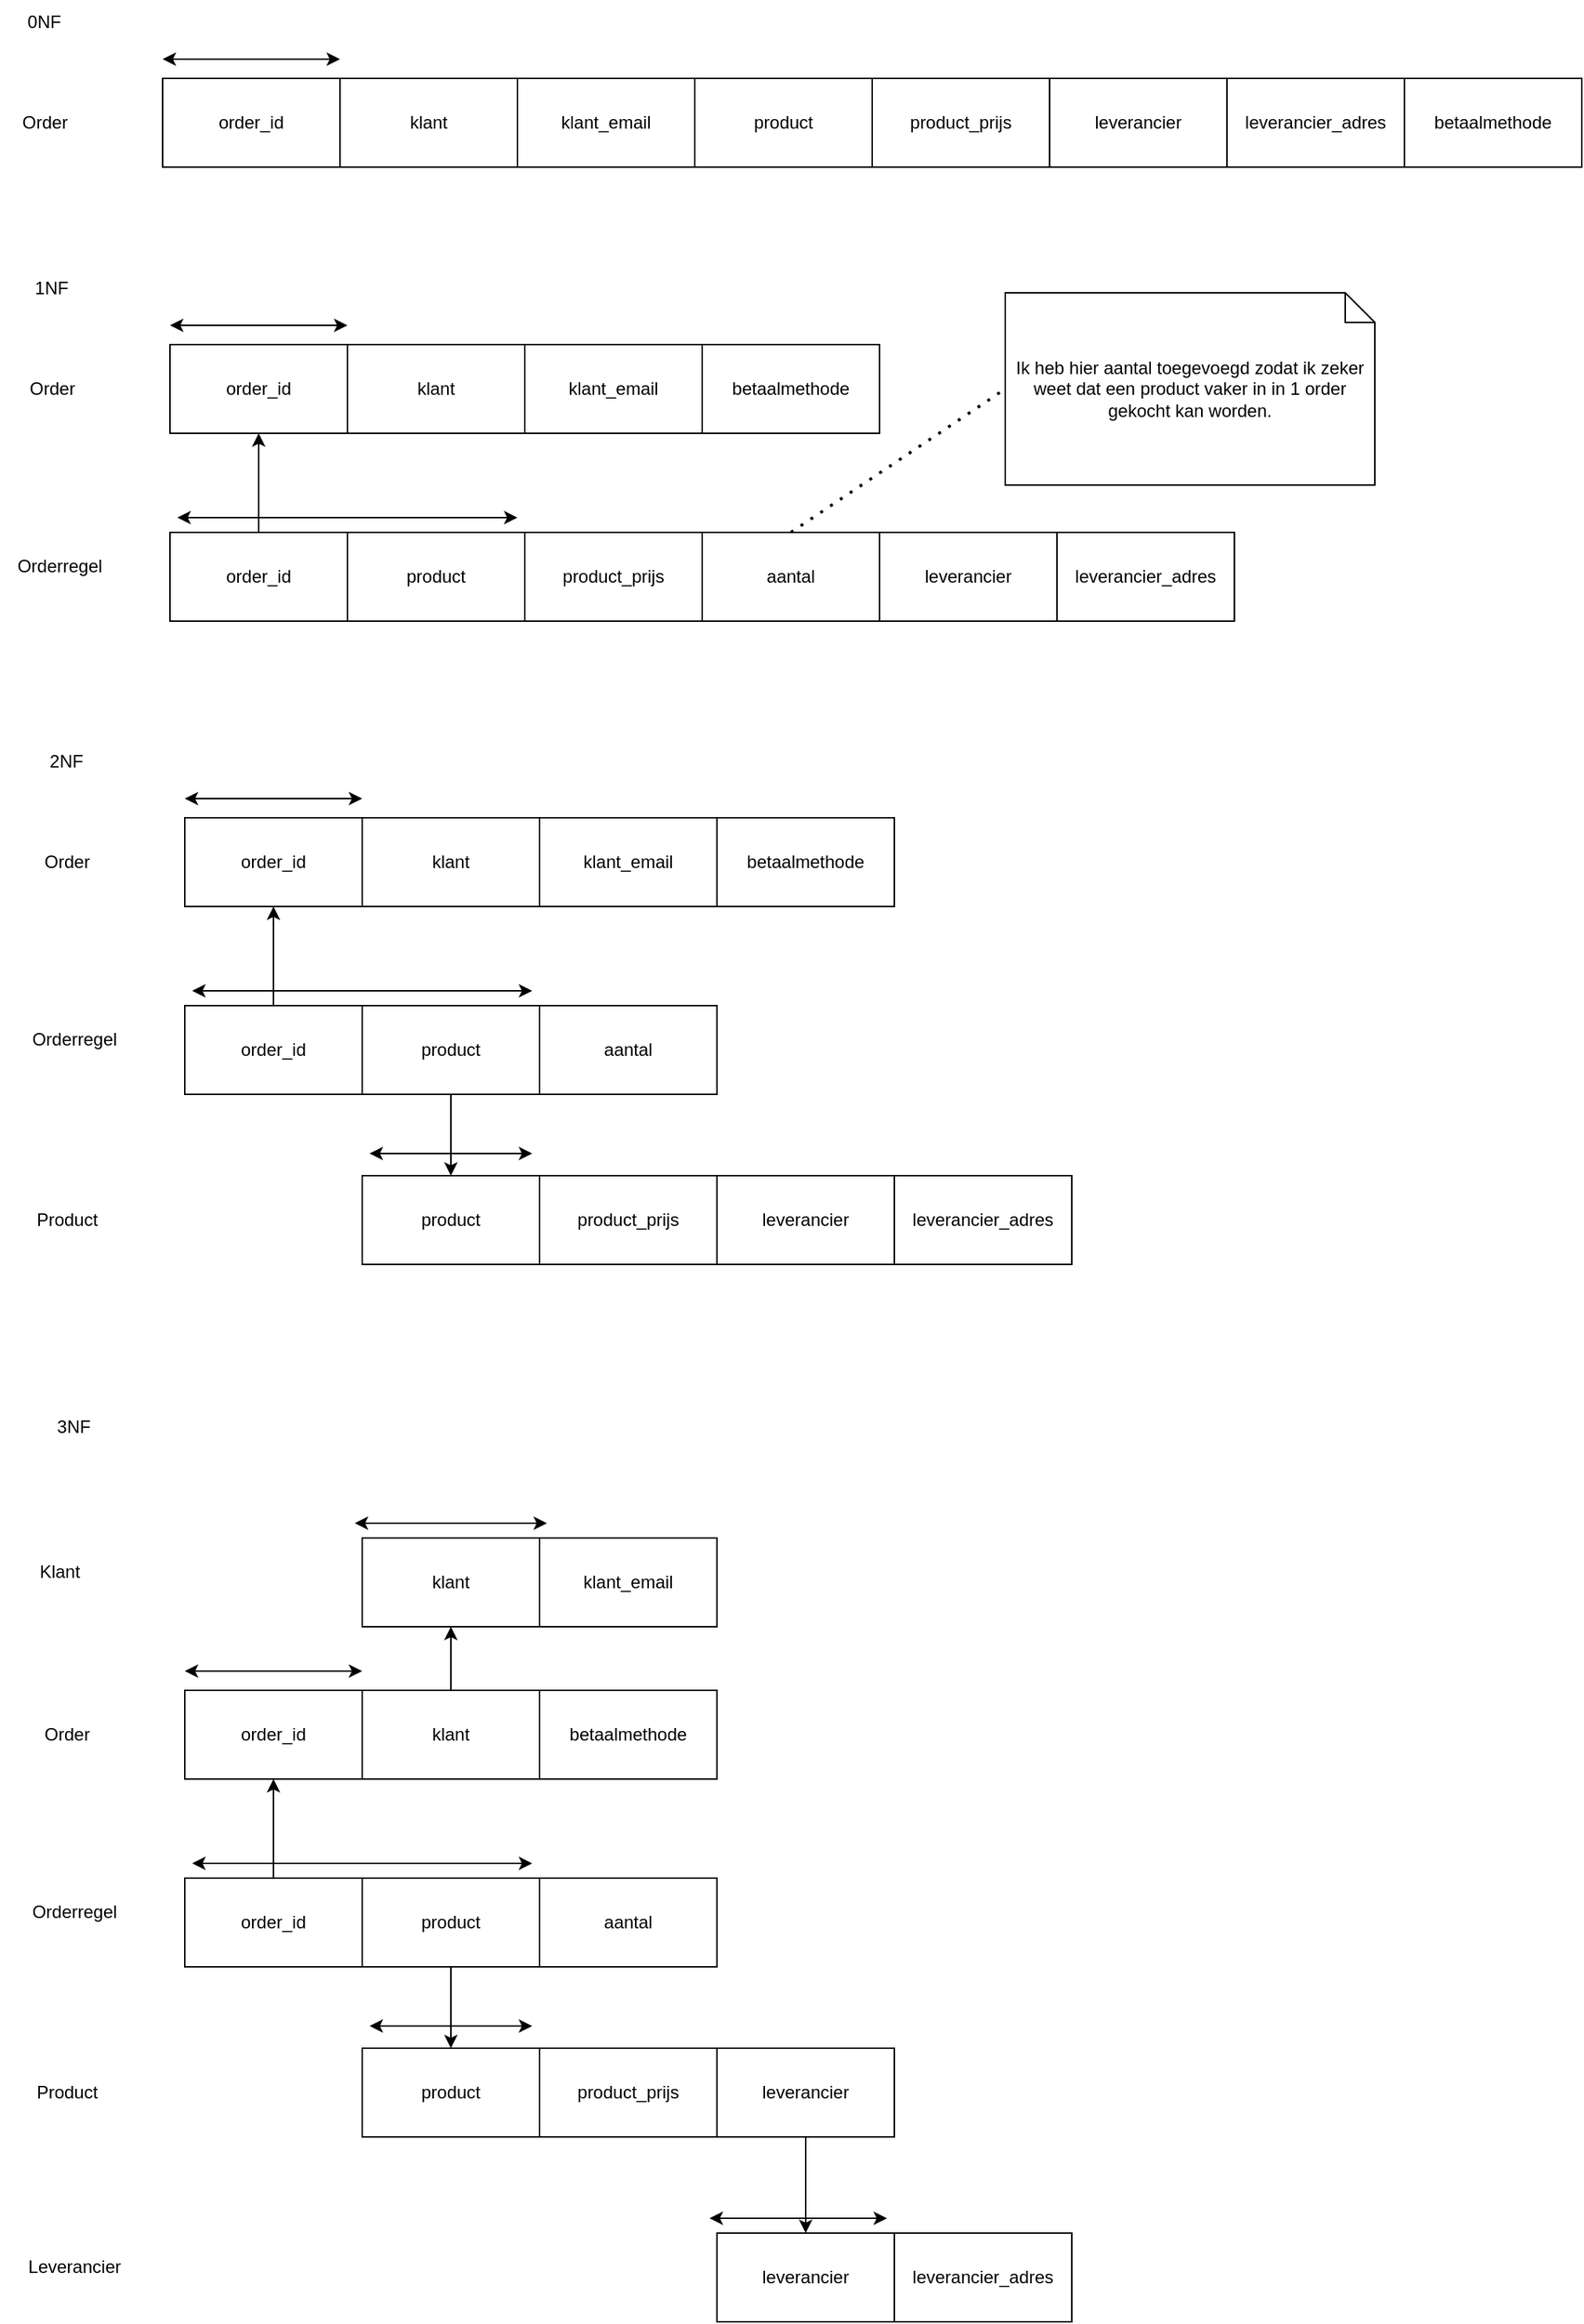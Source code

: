 <mxfile version="28.1.2">
  <diagram name="Page-1" id="bqXA_kMRoYMVfzWdHJpE">
    <mxGraphModel dx="1268" dy="611" grid="1" gridSize="10" guides="1" tooltips="1" connect="1" arrows="1" fold="1" page="1" pageScale="1" pageWidth="850" pageHeight="1100" math="0" shadow="0">
      <root>
        <mxCell id="0" />
        <mxCell id="1" parent="0" />
        <mxCell id="Q5Y0kTtp4w_4pd_ztH7q-1" value="0NF" style="text;html=1;align=center;verticalAlign=middle;whiteSpace=wrap;rounded=0;" vertex="1" parent="1">
          <mxGeometry x="30" y="30" width="60" height="30" as="geometry" />
        </mxCell>
        <mxCell id="Q5Y0kTtp4w_4pd_ztH7q-2" value="Order" style="text;html=1;align=center;verticalAlign=middle;resizable=0;points=[];autosize=1;strokeColor=none;fillColor=none;" vertex="1" parent="1">
          <mxGeometry x="35" y="98" width="50" height="30" as="geometry" />
        </mxCell>
        <mxCell id="Q5Y0kTtp4w_4pd_ztH7q-3" value="order_id" style="rounded=0;whiteSpace=wrap;html=1;" vertex="1" parent="1">
          <mxGeometry x="140" y="83" width="120" height="60" as="geometry" />
        </mxCell>
        <mxCell id="Q5Y0kTtp4w_4pd_ztH7q-4" value="klant" style="rounded=0;whiteSpace=wrap;html=1;" vertex="1" parent="1">
          <mxGeometry x="260" y="83" width="120" height="60" as="geometry" />
        </mxCell>
        <mxCell id="Q5Y0kTtp4w_4pd_ztH7q-5" value="klant_email" style="rounded=0;whiteSpace=wrap;html=1;" vertex="1" parent="1">
          <mxGeometry x="380" y="83" width="120" height="60" as="geometry" />
        </mxCell>
        <mxCell id="Q5Y0kTtp4w_4pd_ztH7q-6" value="product" style="whiteSpace=wrap;html=1;" vertex="1" parent="1">
          <mxGeometry x="500" y="83" width="120" height="60" as="geometry" />
        </mxCell>
        <mxCell id="Q5Y0kTtp4w_4pd_ztH7q-7" value="product_prijs" style="whiteSpace=wrap;html=1;" vertex="1" parent="1">
          <mxGeometry x="620" y="83" width="120" height="60" as="geometry" />
        </mxCell>
        <mxCell id="Q5Y0kTtp4w_4pd_ztH7q-8" value="leverancier" style="whiteSpace=wrap;html=1;" vertex="1" parent="1">
          <mxGeometry x="740" y="83" width="120" height="60" as="geometry" />
        </mxCell>
        <mxCell id="Q5Y0kTtp4w_4pd_ztH7q-9" value="leverancier_adres" style="whiteSpace=wrap;html=1;" vertex="1" parent="1">
          <mxGeometry x="860" y="83" width="120" height="60" as="geometry" />
        </mxCell>
        <mxCell id="Q5Y0kTtp4w_4pd_ztH7q-10" value="betaalmethode" style="whiteSpace=wrap;html=1;" vertex="1" parent="1">
          <mxGeometry x="980" y="83" width="120" height="60" as="geometry" />
        </mxCell>
        <mxCell id="Q5Y0kTtp4w_4pd_ztH7q-11" value="" style="endArrow=classic;startArrow=classic;html=1;rounded=0;" edge="1" parent="1">
          <mxGeometry width="50" height="50" relative="1" as="geometry">
            <mxPoint x="140" y="70" as="sourcePoint" />
            <mxPoint x="260" y="70" as="targetPoint" />
          </mxGeometry>
        </mxCell>
        <mxCell id="Q5Y0kTtp4w_4pd_ztH7q-12" value="1NF" style="text;html=1;align=center;verticalAlign=middle;whiteSpace=wrap;rounded=0;" vertex="1" parent="1">
          <mxGeometry x="35" y="210" width="60" height="30" as="geometry" />
        </mxCell>
        <mxCell id="Q5Y0kTtp4w_4pd_ztH7q-13" value="Order" style="text;html=1;align=center;verticalAlign=middle;resizable=0;points=[];autosize=1;strokeColor=none;fillColor=none;" vertex="1" parent="1">
          <mxGeometry x="40" y="278" width="50" height="30" as="geometry" />
        </mxCell>
        <mxCell id="Q5Y0kTtp4w_4pd_ztH7q-14" value="order_id" style="rounded=0;whiteSpace=wrap;html=1;" vertex="1" parent="1">
          <mxGeometry x="145" y="263" width="120" height="60" as="geometry" />
        </mxCell>
        <mxCell id="Q5Y0kTtp4w_4pd_ztH7q-15" value="klant" style="rounded=0;whiteSpace=wrap;html=1;" vertex="1" parent="1">
          <mxGeometry x="265" y="263" width="120" height="60" as="geometry" />
        </mxCell>
        <mxCell id="Q5Y0kTtp4w_4pd_ztH7q-16" value="klant_email" style="rounded=0;whiteSpace=wrap;html=1;" vertex="1" parent="1">
          <mxGeometry x="385" y="263" width="120" height="60" as="geometry" />
        </mxCell>
        <mxCell id="Q5Y0kTtp4w_4pd_ztH7q-17" value="product" style="whiteSpace=wrap;html=1;" vertex="1" parent="1">
          <mxGeometry x="265" y="390" width="120" height="60" as="geometry" />
        </mxCell>
        <mxCell id="Q5Y0kTtp4w_4pd_ztH7q-18" value="product_prijs" style="whiteSpace=wrap;html=1;" vertex="1" parent="1">
          <mxGeometry x="385" y="390" width="120" height="60" as="geometry" />
        </mxCell>
        <mxCell id="Q5Y0kTtp4w_4pd_ztH7q-19" value="leverancier" style="whiteSpace=wrap;html=1;" vertex="1" parent="1">
          <mxGeometry x="625" y="390" width="120" height="60" as="geometry" />
        </mxCell>
        <mxCell id="Q5Y0kTtp4w_4pd_ztH7q-20" value="leverancier_adres" style="whiteSpace=wrap;html=1;" vertex="1" parent="1">
          <mxGeometry x="745" y="390" width="120" height="60" as="geometry" />
        </mxCell>
        <mxCell id="Q5Y0kTtp4w_4pd_ztH7q-21" value="betaalmethode" style="whiteSpace=wrap;html=1;" vertex="1" parent="1">
          <mxGeometry x="505" y="263" width="120" height="60" as="geometry" />
        </mxCell>
        <mxCell id="Q5Y0kTtp4w_4pd_ztH7q-22" value="" style="endArrow=classic;startArrow=classic;html=1;rounded=0;" edge="1" parent="1">
          <mxGeometry width="50" height="50" relative="1" as="geometry">
            <mxPoint x="145" y="250" as="sourcePoint" />
            <mxPoint x="265" y="250" as="targetPoint" />
          </mxGeometry>
        </mxCell>
        <mxCell id="Q5Y0kTtp4w_4pd_ztH7q-23" value="order_id" style="rounded=0;whiteSpace=wrap;html=1;" vertex="1" parent="1">
          <mxGeometry x="145" y="390" width="120" height="60" as="geometry" />
        </mxCell>
        <mxCell id="Q5Y0kTtp4w_4pd_ztH7q-24" value="Orderregel" style="text;html=1;align=center;verticalAlign=middle;resizable=0;points=[];autosize=1;strokeColor=none;fillColor=none;" vertex="1" parent="1">
          <mxGeometry x="30" y="398" width="80" height="30" as="geometry" />
        </mxCell>
        <mxCell id="Q5Y0kTtp4w_4pd_ztH7q-25" value="" style="endArrow=classic;startArrow=classic;html=1;rounded=0;" edge="1" parent="1">
          <mxGeometry width="50" height="50" relative="1" as="geometry">
            <mxPoint x="150" y="380" as="sourcePoint" />
            <mxPoint x="380" y="380" as="targetPoint" />
          </mxGeometry>
        </mxCell>
        <mxCell id="Q5Y0kTtp4w_4pd_ztH7q-26" value="aantal" style="rounded=0;whiteSpace=wrap;html=1;" vertex="1" parent="1">
          <mxGeometry x="505" y="390" width="120" height="60" as="geometry" />
        </mxCell>
        <mxCell id="Q5Y0kTtp4w_4pd_ztH7q-28" value="Ik heb hier aantal toegevoegd zodat ik zeker weet dat een product vaker in in 1 order gekocht kan worden." style="shape=note;size=20;whiteSpace=wrap;html=1;" vertex="1" parent="1">
          <mxGeometry x="710" y="228" width="250" height="130" as="geometry" />
        </mxCell>
        <mxCell id="Q5Y0kTtp4w_4pd_ztH7q-29" value="" style="endArrow=none;dashed=1;html=1;dashPattern=1 3;strokeWidth=2;rounded=0;exitX=0.5;exitY=0;exitDx=0;exitDy=0;entryX=0;entryY=0.5;entryDx=0;entryDy=0;entryPerimeter=0;" edge="1" parent="1" source="Q5Y0kTtp4w_4pd_ztH7q-26" target="Q5Y0kTtp4w_4pd_ztH7q-28">
          <mxGeometry width="50" height="50" relative="1" as="geometry">
            <mxPoint x="640" y="480" as="sourcePoint" />
            <mxPoint x="690" y="430" as="targetPoint" />
          </mxGeometry>
        </mxCell>
        <mxCell id="Q5Y0kTtp4w_4pd_ztH7q-31" value="" style="endArrow=classic;html=1;rounded=0;exitX=0.5;exitY=0;exitDx=0;exitDy=0;entryX=0.5;entryY=1;entryDx=0;entryDy=0;" edge="1" parent="1" source="Q5Y0kTtp4w_4pd_ztH7q-23" target="Q5Y0kTtp4w_4pd_ztH7q-14">
          <mxGeometry width="50" height="50" relative="1" as="geometry">
            <mxPoint x="210" y="370" as="sourcePoint" />
            <mxPoint x="260" y="320" as="targetPoint" />
          </mxGeometry>
        </mxCell>
        <mxCell id="Q5Y0kTtp4w_4pd_ztH7q-32" value="2NF" style="text;html=1;align=center;verticalAlign=middle;whiteSpace=wrap;rounded=0;" vertex="1" parent="1">
          <mxGeometry x="45" y="530" width="60" height="30" as="geometry" />
        </mxCell>
        <mxCell id="Q5Y0kTtp4w_4pd_ztH7q-33" value="Order" style="text;html=1;align=center;verticalAlign=middle;resizable=0;points=[];autosize=1;strokeColor=none;fillColor=none;" vertex="1" parent="1">
          <mxGeometry x="50" y="598" width="50" height="30" as="geometry" />
        </mxCell>
        <mxCell id="Q5Y0kTtp4w_4pd_ztH7q-34" value="order_id" style="rounded=0;whiteSpace=wrap;html=1;" vertex="1" parent="1">
          <mxGeometry x="155" y="583" width="120" height="60" as="geometry" />
        </mxCell>
        <mxCell id="Q5Y0kTtp4w_4pd_ztH7q-35" value="klant" style="rounded=0;whiteSpace=wrap;html=1;" vertex="1" parent="1">
          <mxGeometry x="275" y="583" width="120" height="60" as="geometry" />
        </mxCell>
        <mxCell id="Q5Y0kTtp4w_4pd_ztH7q-36" value="klant_email" style="rounded=0;whiteSpace=wrap;html=1;" vertex="1" parent="1">
          <mxGeometry x="395" y="583" width="120" height="60" as="geometry" />
        </mxCell>
        <mxCell id="Q5Y0kTtp4w_4pd_ztH7q-37" value="product" style="whiteSpace=wrap;html=1;" vertex="1" parent="1">
          <mxGeometry x="275" y="710" width="120" height="60" as="geometry" />
        </mxCell>
        <mxCell id="Q5Y0kTtp4w_4pd_ztH7q-38" value="product_prijs" style="whiteSpace=wrap;html=1;" vertex="1" parent="1">
          <mxGeometry x="395" y="825" width="120" height="60" as="geometry" />
        </mxCell>
        <mxCell id="Q5Y0kTtp4w_4pd_ztH7q-39" value="leverancier" style="whiteSpace=wrap;html=1;" vertex="1" parent="1">
          <mxGeometry x="515" y="825" width="120" height="60" as="geometry" />
        </mxCell>
        <mxCell id="Q5Y0kTtp4w_4pd_ztH7q-40" value="leverancier_adres" style="whiteSpace=wrap;html=1;" vertex="1" parent="1">
          <mxGeometry x="635" y="825" width="120" height="60" as="geometry" />
        </mxCell>
        <mxCell id="Q5Y0kTtp4w_4pd_ztH7q-41" value="betaalmethode" style="whiteSpace=wrap;html=1;" vertex="1" parent="1">
          <mxGeometry x="515" y="583" width="120" height="60" as="geometry" />
        </mxCell>
        <mxCell id="Q5Y0kTtp4w_4pd_ztH7q-42" value="" style="endArrow=classic;startArrow=classic;html=1;rounded=0;" edge="1" parent="1">
          <mxGeometry width="50" height="50" relative="1" as="geometry">
            <mxPoint x="155" y="570" as="sourcePoint" />
            <mxPoint x="275" y="570" as="targetPoint" />
          </mxGeometry>
        </mxCell>
        <mxCell id="Q5Y0kTtp4w_4pd_ztH7q-43" value="order_id" style="rounded=0;whiteSpace=wrap;html=1;" vertex="1" parent="1">
          <mxGeometry x="155" y="710" width="120" height="60" as="geometry" />
        </mxCell>
        <mxCell id="Q5Y0kTtp4w_4pd_ztH7q-44" value="Orderregel" style="text;html=1;align=center;verticalAlign=middle;resizable=0;points=[];autosize=1;strokeColor=none;fillColor=none;" vertex="1" parent="1">
          <mxGeometry x="40" y="718" width="80" height="30" as="geometry" />
        </mxCell>
        <mxCell id="Q5Y0kTtp4w_4pd_ztH7q-45" value="" style="endArrow=classic;startArrow=classic;html=1;rounded=0;" edge="1" parent="1">
          <mxGeometry width="50" height="50" relative="1" as="geometry">
            <mxPoint x="160" y="700" as="sourcePoint" />
            <mxPoint x="390" y="700" as="targetPoint" />
          </mxGeometry>
        </mxCell>
        <mxCell id="Q5Y0kTtp4w_4pd_ztH7q-46" value="aantal" style="rounded=0;whiteSpace=wrap;html=1;" vertex="1" parent="1">
          <mxGeometry x="395" y="710" width="120" height="60" as="geometry" />
        </mxCell>
        <mxCell id="Q5Y0kTtp4w_4pd_ztH7q-49" value="" style="endArrow=classic;html=1;rounded=0;exitX=0.5;exitY=0;exitDx=0;exitDy=0;entryX=0.5;entryY=1;entryDx=0;entryDy=0;" edge="1" parent="1" source="Q5Y0kTtp4w_4pd_ztH7q-43" target="Q5Y0kTtp4w_4pd_ztH7q-34">
          <mxGeometry width="50" height="50" relative="1" as="geometry">
            <mxPoint x="220" y="690" as="sourcePoint" />
            <mxPoint x="270" y="640" as="targetPoint" />
          </mxGeometry>
        </mxCell>
        <mxCell id="Q5Y0kTtp4w_4pd_ztH7q-50" value="product" style="whiteSpace=wrap;html=1;" vertex="1" parent="1">
          <mxGeometry x="275" y="825" width="120" height="60" as="geometry" />
        </mxCell>
        <mxCell id="Q5Y0kTtp4w_4pd_ztH7q-51" value="Product" style="text;html=1;align=center;verticalAlign=middle;resizable=0;points=[];autosize=1;strokeColor=none;fillColor=none;" vertex="1" parent="1">
          <mxGeometry x="45" y="840" width="60" height="30" as="geometry" />
        </mxCell>
        <mxCell id="Q5Y0kTtp4w_4pd_ztH7q-52" value="" style="endArrow=classic;startArrow=classic;html=1;rounded=0;" edge="1" parent="1">
          <mxGeometry width="50" height="50" relative="1" as="geometry">
            <mxPoint x="280" y="810" as="sourcePoint" />
            <mxPoint x="390" y="810" as="targetPoint" />
          </mxGeometry>
        </mxCell>
        <mxCell id="Q5Y0kTtp4w_4pd_ztH7q-53" value="" style="endArrow=classic;html=1;rounded=0;exitX=0.5;exitY=1;exitDx=0;exitDy=0;entryX=0.5;entryY=0;entryDx=0;entryDy=0;" edge="1" parent="1" source="Q5Y0kTtp4w_4pd_ztH7q-37" target="Q5Y0kTtp4w_4pd_ztH7q-50">
          <mxGeometry width="50" height="50" relative="1" as="geometry">
            <mxPoint x="620" y="830" as="sourcePoint" />
            <mxPoint x="670" y="780" as="targetPoint" />
          </mxGeometry>
        </mxCell>
        <mxCell id="Q5Y0kTtp4w_4pd_ztH7q-55" value="3NF" style="text;html=1;align=center;verticalAlign=middle;whiteSpace=wrap;rounded=0;" vertex="1" parent="1">
          <mxGeometry x="50" y="980" width="60" height="30" as="geometry" />
        </mxCell>
        <mxCell id="Q5Y0kTtp4w_4pd_ztH7q-56" value="Order" style="text;html=1;align=center;verticalAlign=middle;resizable=0;points=[];autosize=1;strokeColor=none;fillColor=none;" vertex="1" parent="1">
          <mxGeometry x="50" y="1188" width="50" height="30" as="geometry" />
        </mxCell>
        <mxCell id="Q5Y0kTtp4w_4pd_ztH7q-57" value="order_id" style="rounded=0;whiteSpace=wrap;html=1;" vertex="1" parent="1">
          <mxGeometry x="155" y="1173" width="120" height="60" as="geometry" />
        </mxCell>
        <mxCell id="Q5Y0kTtp4w_4pd_ztH7q-78" value="" style="edgeStyle=orthogonalEdgeStyle;rounded=0;orthogonalLoop=1;jettySize=auto;html=1;" edge="1" parent="1" source="Q5Y0kTtp4w_4pd_ztH7q-58" target="Q5Y0kTtp4w_4pd_ztH7q-76">
          <mxGeometry relative="1" as="geometry" />
        </mxCell>
        <mxCell id="Q5Y0kTtp4w_4pd_ztH7q-58" value="klant" style="rounded=0;whiteSpace=wrap;html=1;" vertex="1" parent="1">
          <mxGeometry x="275" y="1173" width="120" height="60" as="geometry" />
        </mxCell>
        <mxCell id="Q5Y0kTtp4w_4pd_ztH7q-59" value="klant_email" style="rounded=0;whiteSpace=wrap;html=1;" vertex="1" parent="1">
          <mxGeometry x="395" y="1070" width="120" height="60" as="geometry" />
        </mxCell>
        <mxCell id="Q5Y0kTtp4w_4pd_ztH7q-60" value="product" style="whiteSpace=wrap;html=1;" vertex="1" parent="1">
          <mxGeometry x="275" y="1300" width="120" height="60" as="geometry" />
        </mxCell>
        <mxCell id="Q5Y0kTtp4w_4pd_ztH7q-61" value="product_prijs" style="whiteSpace=wrap;html=1;" vertex="1" parent="1">
          <mxGeometry x="395" y="1415" width="120" height="60" as="geometry" />
        </mxCell>
        <mxCell id="Q5Y0kTtp4w_4pd_ztH7q-80" value="" style="edgeStyle=orthogonalEdgeStyle;rounded=0;orthogonalLoop=1;jettySize=auto;html=1;" edge="1" parent="1" source="Q5Y0kTtp4w_4pd_ztH7q-62" target="Q5Y0kTtp4w_4pd_ztH7q-79">
          <mxGeometry relative="1" as="geometry" />
        </mxCell>
        <mxCell id="Q5Y0kTtp4w_4pd_ztH7q-62" value="leverancier" style="whiteSpace=wrap;html=1;" vertex="1" parent="1">
          <mxGeometry x="515" y="1415" width="120" height="60" as="geometry" />
        </mxCell>
        <mxCell id="Q5Y0kTtp4w_4pd_ztH7q-63" value="leverancier_adres" style="whiteSpace=wrap;html=1;" vertex="1" parent="1">
          <mxGeometry x="635" y="1540" width="120" height="60" as="geometry" />
        </mxCell>
        <mxCell id="Q5Y0kTtp4w_4pd_ztH7q-64" value="betaalmethode" style="whiteSpace=wrap;html=1;" vertex="1" parent="1">
          <mxGeometry x="395" y="1173" width="120" height="60" as="geometry" />
        </mxCell>
        <mxCell id="Q5Y0kTtp4w_4pd_ztH7q-65" value="" style="endArrow=classic;startArrow=classic;html=1;rounded=0;" edge="1" parent="1">
          <mxGeometry width="50" height="50" relative="1" as="geometry">
            <mxPoint x="155" y="1160" as="sourcePoint" />
            <mxPoint x="275" y="1160" as="targetPoint" />
          </mxGeometry>
        </mxCell>
        <mxCell id="Q5Y0kTtp4w_4pd_ztH7q-66" value="order_id" style="rounded=0;whiteSpace=wrap;html=1;" vertex="1" parent="1">
          <mxGeometry x="155" y="1300" width="120" height="60" as="geometry" />
        </mxCell>
        <mxCell id="Q5Y0kTtp4w_4pd_ztH7q-67" value="Orderregel" style="text;html=1;align=center;verticalAlign=middle;resizable=0;points=[];autosize=1;strokeColor=none;fillColor=none;" vertex="1" parent="1">
          <mxGeometry x="40" y="1308" width="80" height="30" as="geometry" />
        </mxCell>
        <mxCell id="Q5Y0kTtp4w_4pd_ztH7q-68" value="" style="endArrow=classic;startArrow=classic;html=1;rounded=0;" edge="1" parent="1">
          <mxGeometry width="50" height="50" relative="1" as="geometry">
            <mxPoint x="160" y="1290" as="sourcePoint" />
            <mxPoint x="390" y="1290" as="targetPoint" />
          </mxGeometry>
        </mxCell>
        <mxCell id="Q5Y0kTtp4w_4pd_ztH7q-69" value="aantal" style="rounded=0;whiteSpace=wrap;html=1;" vertex="1" parent="1">
          <mxGeometry x="395" y="1300" width="120" height="60" as="geometry" />
        </mxCell>
        <mxCell id="Q5Y0kTtp4w_4pd_ztH7q-70" value="" style="endArrow=classic;html=1;rounded=0;exitX=0.5;exitY=0;exitDx=0;exitDy=0;" edge="1" parent="1" source="Q5Y0kTtp4w_4pd_ztH7q-66" target="Q5Y0kTtp4w_4pd_ztH7q-57">
          <mxGeometry width="50" height="50" relative="1" as="geometry">
            <mxPoint x="220" y="1280" as="sourcePoint" />
            <mxPoint x="270" y="1230" as="targetPoint" />
          </mxGeometry>
        </mxCell>
        <mxCell id="Q5Y0kTtp4w_4pd_ztH7q-71" value="product" style="whiteSpace=wrap;html=1;" vertex="1" parent="1">
          <mxGeometry x="275" y="1415" width="120" height="60" as="geometry" />
        </mxCell>
        <mxCell id="Q5Y0kTtp4w_4pd_ztH7q-72" value="Product" style="text;html=1;align=center;verticalAlign=middle;resizable=0;points=[];autosize=1;strokeColor=none;fillColor=none;" vertex="1" parent="1">
          <mxGeometry x="45" y="1430" width="60" height="30" as="geometry" />
        </mxCell>
        <mxCell id="Q5Y0kTtp4w_4pd_ztH7q-73" value="" style="endArrow=classic;startArrow=classic;html=1;rounded=0;" edge="1" parent="1">
          <mxGeometry width="50" height="50" relative="1" as="geometry">
            <mxPoint x="280" y="1400" as="sourcePoint" />
            <mxPoint x="390" y="1400" as="targetPoint" />
          </mxGeometry>
        </mxCell>
        <mxCell id="Q5Y0kTtp4w_4pd_ztH7q-74" value="" style="endArrow=classic;html=1;rounded=0;exitX=0.5;exitY=1;exitDx=0;exitDy=0;entryX=0.5;entryY=0;entryDx=0;entryDy=0;" edge="1" parent="1" source="Q5Y0kTtp4w_4pd_ztH7q-60" target="Q5Y0kTtp4w_4pd_ztH7q-71">
          <mxGeometry width="50" height="50" relative="1" as="geometry">
            <mxPoint x="620" y="1420" as="sourcePoint" />
            <mxPoint x="670" y="1370" as="targetPoint" />
          </mxGeometry>
        </mxCell>
        <mxCell id="Q5Y0kTtp4w_4pd_ztH7q-75" value="Klant" style="text;html=1;align=center;verticalAlign=middle;resizable=0;points=[];autosize=1;strokeColor=none;fillColor=none;" vertex="1" parent="1">
          <mxGeometry x="45" y="1078" width="50" height="30" as="geometry" />
        </mxCell>
        <mxCell id="Q5Y0kTtp4w_4pd_ztH7q-76" value="klant" style="rounded=0;whiteSpace=wrap;html=1;" vertex="1" parent="1">
          <mxGeometry x="275" y="1070" width="120" height="60" as="geometry" />
        </mxCell>
        <mxCell id="Q5Y0kTtp4w_4pd_ztH7q-77" value="" style="endArrow=classic;startArrow=classic;html=1;rounded=0;" edge="1" parent="1">
          <mxGeometry width="50" height="50" relative="1" as="geometry">
            <mxPoint x="270" y="1060" as="sourcePoint" />
            <mxPoint x="400" y="1060" as="targetPoint" />
          </mxGeometry>
        </mxCell>
        <mxCell id="Q5Y0kTtp4w_4pd_ztH7q-79" value="leverancier" style="whiteSpace=wrap;html=1;" vertex="1" parent="1">
          <mxGeometry x="515" y="1540" width="120" height="60" as="geometry" />
        </mxCell>
        <mxCell id="Q5Y0kTtp4w_4pd_ztH7q-81" value="" style="endArrow=classic;startArrow=classic;html=1;rounded=0;" edge="1" parent="1">
          <mxGeometry width="50" height="50" relative="1" as="geometry">
            <mxPoint x="510" y="1530" as="sourcePoint" />
            <mxPoint x="630" y="1530" as="targetPoint" />
          </mxGeometry>
        </mxCell>
        <mxCell id="Q5Y0kTtp4w_4pd_ztH7q-82" value="Leverancier" style="text;html=1;align=center;verticalAlign=middle;resizable=0;points=[];autosize=1;strokeColor=none;fillColor=none;" vertex="1" parent="1">
          <mxGeometry x="35" y="1548" width="90" height="30" as="geometry" />
        </mxCell>
      </root>
    </mxGraphModel>
  </diagram>
</mxfile>

